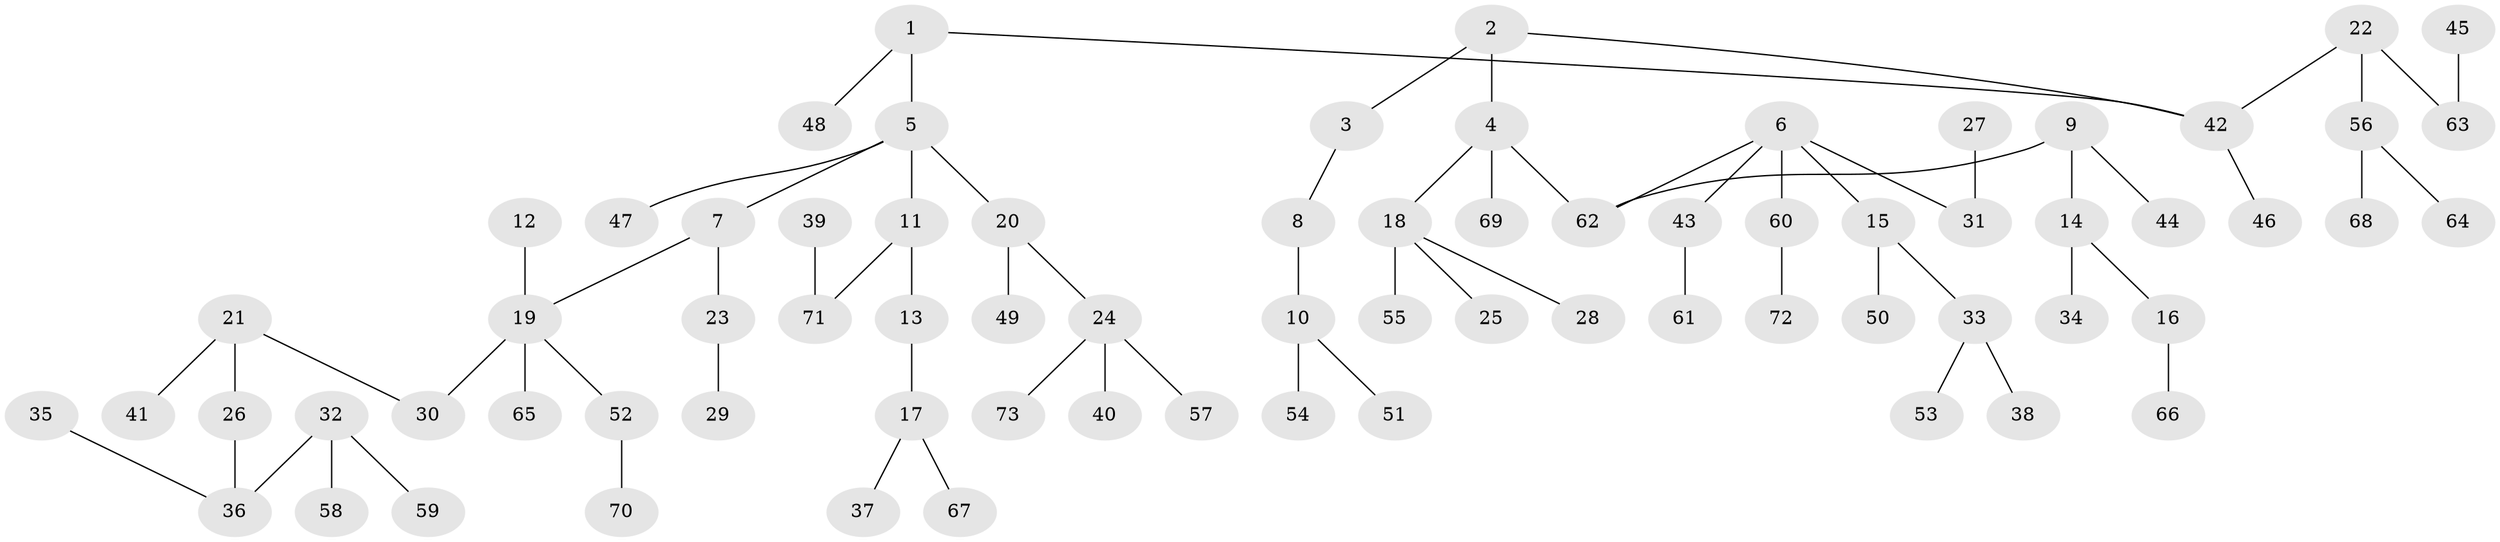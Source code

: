 // original degree distribution, {5: 0.02912621359223301, 3: 0.17475728155339806, 2: 0.17475728155339806, 4: 0.0970873786407767, 6: 0.009708737864077669, 1: 0.5145631067961165}
// Generated by graph-tools (version 1.1) at 2025/37/03/04/25 23:37:21]
// undirected, 73 vertices, 72 edges
graph export_dot {
  node [color=gray90,style=filled];
  1;
  2;
  3;
  4;
  5;
  6;
  7;
  8;
  9;
  10;
  11;
  12;
  13;
  14;
  15;
  16;
  17;
  18;
  19;
  20;
  21;
  22;
  23;
  24;
  25;
  26;
  27;
  28;
  29;
  30;
  31;
  32;
  33;
  34;
  35;
  36;
  37;
  38;
  39;
  40;
  41;
  42;
  43;
  44;
  45;
  46;
  47;
  48;
  49;
  50;
  51;
  52;
  53;
  54;
  55;
  56;
  57;
  58;
  59;
  60;
  61;
  62;
  63;
  64;
  65;
  66;
  67;
  68;
  69;
  70;
  71;
  72;
  73;
  1 -- 5 [weight=1.0];
  1 -- 42 [weight=1.0];
  1 -- 48 [weight=1.0];
  2 -- 3 [weight=1.0];
  2 -- 4 [weight=1.0];
  2 -- 42 [weight=1.0];
  3 -- 8 [weight=1.0];
  4 -- 18 [weight=1.0];
  4 -- 62 [weight=1.0];
  4 -- 69 [weight=1.0];
  5 -- 7 [weight=1.0];
  5 -- 11 [weight=1.0];
  5 -- 20 [weight=1.0];
  5 -- 47 [weight=1.0];
  6 -- 15 [weight=1.0];
  6 -- 31 [weight=1.0];
  6 -- 43 [weight=1.0];
  6 -- 60 [weight=1.0];
  6 -- 62 [weight=1.0];
  7 -- 19 [weight=1.0];
  7 -- 23 [weight=1.0];
  8 -- 10 [weight=1.0];
  9 -- 14 [weight=1.0];
  9 -- 44 [weight=1.0];
  9 -- 62 [weight=1.0];
  10 -- 51 [weight=1.0];
  10 -- 54 [weight=1.0];
  11 -- 13 [weight=1.0];
  11 -- 71 [weight=1.0];
  12 -- 19 [weight=1.0];
  13 -- 17 [weight=1.0];
  14 -- 16 [weight=1.0];
  14 -- 34 [weight=1.0];
  15 -- 33 [weight=1.0];
  15 -- 50 [weight=1.0];
  16 -- 66 [weight=1.0];
  17 -- 37 [weight=1.0];
  17 -- 67 [weight=1.0];
  18 -- 25 [weight=1.0];
  18 -- 28 [weight=1.0];
  18 -- 55 [weight=1.0];
  19 -- 30 [weight=1.0];
  19 -- 52 [weight=1.0];
  19 -- 65 [weight=1.0];
  20 -- 24 [weight=1.0];
  20 -- 49 [weight=1.0];
  21 -- 26 [weight=1.0];
  21 -- 30 [weight=1.0];
  21 -- 41 [weight=1.0];
  22 -- 42 [weight=1.0];
  22 -- 56 [weight=1.0];
  22 -- 63 [weight=1.0];
  23 -- 29 [weight=1.0];
  24 -- 40 [weight=1.0];
  24 -- 57 [weight=1.0];
  24 -- 73 [weight=1.0];
  26 -- 36 [weight=1.0];
  27 -- 31 [weight=1.0];
  32 -- 36 [weight=1.0];
  32 -- 58 [weight=1.0];
  32 -- 59 [weight=1.0];
  33 -- 38 [weight=1.0];
  33 -- 53 [weight=1.0];
  35 -- 36 [weight=1.0];
  39 -- 71 [weight=1.0];
  42 -- 46 [weight=1.0];
  43 -- 61 [weight=1.0];
  45 -- 63 [weight=1.0];
  52 -- 70 [weight=1.0];
  56 -- 64 [weight=1.0];
  56 -- 68 [weight=1.0];
  60 -- 72 [weight=1.0];
}

